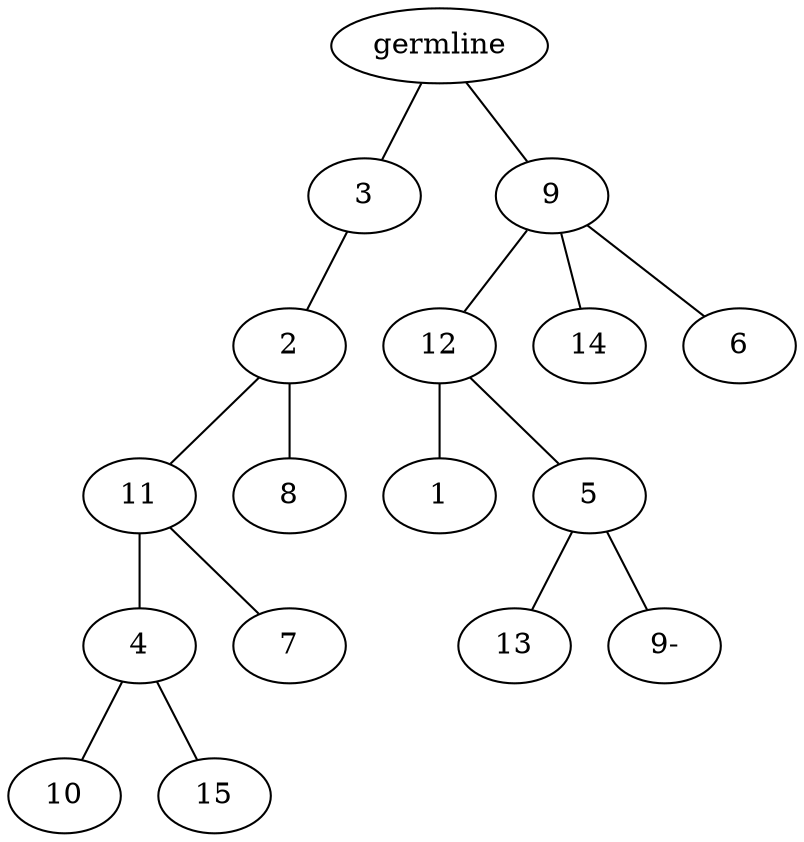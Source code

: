 graph tree {
    "139733975660576" [label="germline"];
    "139733975660240" [label="3"];
    "139733975626416" [label="2"];
    "139733975627520" [label="11"];
    "139733975652288" [label="4"];
    "139733975653536" [label="10"];
    "139733975653776" [label="15"];
    "139733975650464" [label="7"];
    "139733975629008" [label="8"];
    "139733975660768" [label="9"];
    "139733975629488" [label="12"];
    "139733975653200" [label="1"];
    "139733974434528" [label="5"];
    "139733975652864" [label="13"];
    "139733975592912" [label="9-"];
    "139733975628672" [label="14"];
    "139733975629104" [label="6"];
    "139733975660576" -- "139733975660240";
    "139733975660576" -- "139733975660768";
    "139733975660240" -- "139733975626416";
    "139733975626416" -- "139733975627520";
    "139733975626416" -- "139733975629008";
    "139733975627520" -- "139733975652288";
    "139733975627520" -- "139733975650464";
    "139733975652288" -- "139733975653536";
    "139733975652288" -- "139733975653776";
    "139733975660768" -- "139733975629488";
    "139733975660768" -- "139733975628672";
    "139733975660768" -- "139733975629104";
    "139733975629488" -- "139733975653200";
    "139733975629488" -- "139733974434528";
    "139733974434528" -- "139733975652864";
    "139733974434528" -- "139733975592912";
}
